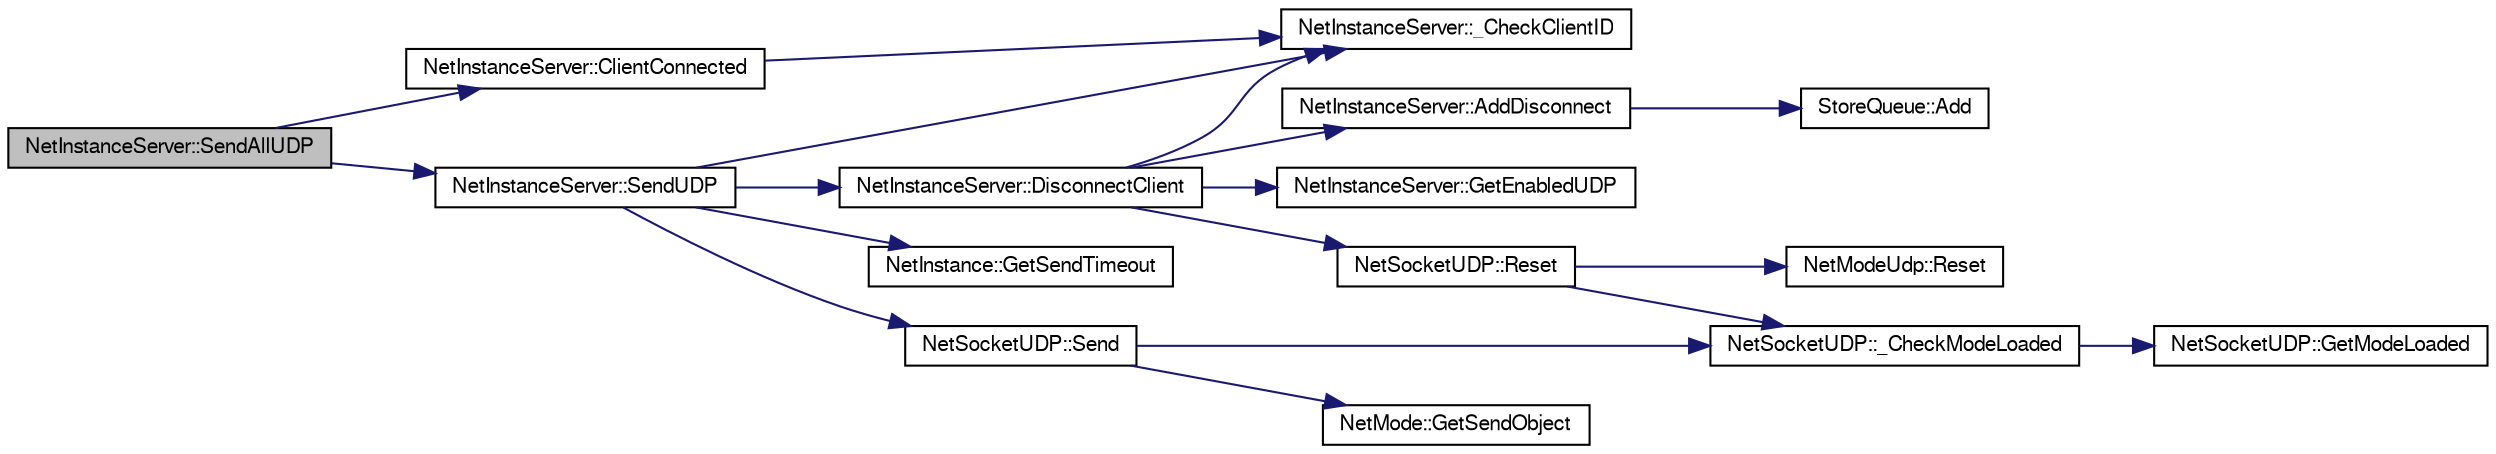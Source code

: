 digraph G
{
  edge [fontname="FreeSans",fontsize="10",labelfontname="FreeSans",labelfontsize="10"];
  node [fontname="FreeSans",fontsize="10",shape=record];
  rankdir=LR;
  Node1 [label="NetInstanceServer::SendAllUDP",height=0.2,width=0.4,color="black", fillcolor="grey75", style="filled" fontcolor="black"];
  Node1 -> Node2 [color="midnightblue",fontsize="10",style="solid",fontname="FreeSans"];
  Node2 [label="NetInstanceServer::ClientConnected",height=0.2,width=0.4,color="black", fillcolor="white", style="filled",URL="$class_net_instance_server.html#a7dbe3642404772a9ad1910c936e93344"];
  Node2 -> Node3 [color="midnightblue",fontsize="10",style="solid",fontname="FreeSans"];
  Node3 [label="NetInstanceServer::_CheckClientID",height=0.2,width=0.4,color="black", fillcolor="white", style="filled",URL="$class_net_instance_server.html#a7fc65f025b90e4550b2477a9483246ee"];
  Node1 -> Node4 [color="midnightblue",fontsize="10",style="solid",fontname="FreeSans"];
  Node4 [label="NetInstanceServer::SendUDP",height=0.2,width=0.4,color="black", fillcolor="white", style="filled",URL="$class_net_instance_server.html#a600040cc42f832f39fd2e69a24dd5835"];
  Node4 -> Node3 [color="midnightblue",fontsize="10",style="solid",fontname="FreeSans"];
  Node4 -> Node5 [color="midnightblue",fontsize="10",style="solid",fontname="FreeSans"];
  Node5 [label="NetInstanceServer::DisconnectClient",height=0.2,width=0.4,color="black", fillcolor="white", style="filled",URL="$class_net_instance_server.html#a829d4b9f650dee1bab95b492fd712d76"];
  Node5 -> Node3 [color="midnightblue",fontsize="10",style="solid",fontname="FreeSans"];
  Node5 -> Node6 [color="midnightblue",fontsize="10",style="solid",fontname="FreeSans"];
  Node6 [label="NetInstanceServer::AddDisconnect",height=0.2,width=0.4,color="black", fillcolor="white", style="filled",URL="$class_net_instance_server.html#ad3ddeb6490be9a07235582b221b1f4aa"];
  Node6 -> Node7 [color="midnightblue",fontsize="10",style="solid",fontname="FreeSans"];
  Node7 [label="StoreQueue::Add",height=0.2,width=0.4,color="black", fillcolor="white", style="filled",URL="$class_store_queue.html#a333cd8c9af7f748401c8ad97c1487556"];
  Node5 -> Node8 [color="midnightblue",fontsize="10",style="solid",fontname="FreeSans"];
  Node8 [label="NetInstanceServer::GetEnabledUDP",height=0.2,width=0.4,color="black", fillcolor="white", style="filled",URL="$class_net_instance_server.html#a437a37a1ffc83dc82e6adf422cdb92c7"];
  Node5 -> Node9 [color="midnightblue",fontsize="10",style="solid",fontname="FreeSans"];
  Node9 [label="NetSocketUDP::Reset",height=0.2,width=0.4,color="black", fillcolor="white", style="filled",URL="$class_net_socket_u_d_p.html#ad45e27b7de414da2146e76dd328c91a3"];
  Node9 -> Node10 [color="midnightblue",fontsize="10",style="solid",fontname="FreeSans"];
  Node10 [label="NetSocketUDP::_CheckModeLoaded",height=0.2,width=0.4,color="black", fillcolor="white", style="filled",URL="$class_net_socket_u_d_p.html#ae662914a3555b1f44b707f76e7c21c4f"];
  Node10 -> Node11 [color="midnightblue",fontsize="10",style="solid",fontname="FreeSans"];
  Node11 [label="NetSocketUDP::GetModeLoaded",height=0.2,width=0.4,color="black", fillcolor="white", style="filled",URL="$class_net_socket_u_d_p.html#a499d202ab574a2b4eee0bb74affb7803"];
  Node9 -> Node12 [color="midnightblue",fontsize="10",style="solid",fontname="FreeSans"];
  Node12 [label="NetModeUdp::Reset",height=0.2,width=0.4,color="black", fillcolor="white", style="filled",URL="$class_net_mode_udp.html#af5895c1120cdc8d0d04bd3e1bb34bdd7"];
  Node4 -> Node13 [color="midnightblue",fontsize="10",style="solid",fontname="FreeSans"];
  Node13 [label="NetInstance::GetSendTimeout",height=0.2,width=0.4,color="black", fillcolor="white", style="filled",URL="$class_net_instance.html#acb2e37ec4f37f5f7733bca4e452e1754"];
  Node4 -> Node14 [color="midnightblue",fontsize="10",style="solid",fontname="FreeSans"];
  Node14 [label="NetSocketUDP::Send",height=0.2,width=0.4,color="black", fillcolor="white", style="filled",URL="$class_net_socket_u_d_p.html#ab9f7c46f5aab7fb043a40f831132f213"];
  Node14 -> Node10 [color="midnightblue",fontsize="10",style="solid",fontname="FreeSans"];
  Node14 -> Node15 [color="midnightblue",fontsize="10",style="solid",fontname="FreeSans"];
  Node15 [label="NetMode::GetSendObject",height=0.2,width=0.4,color="black", fillcolor="white", style="filled",URL="$class_net_mode.html#a2a44f68cb6dccbeff90cabbdede0b54e"];
}
